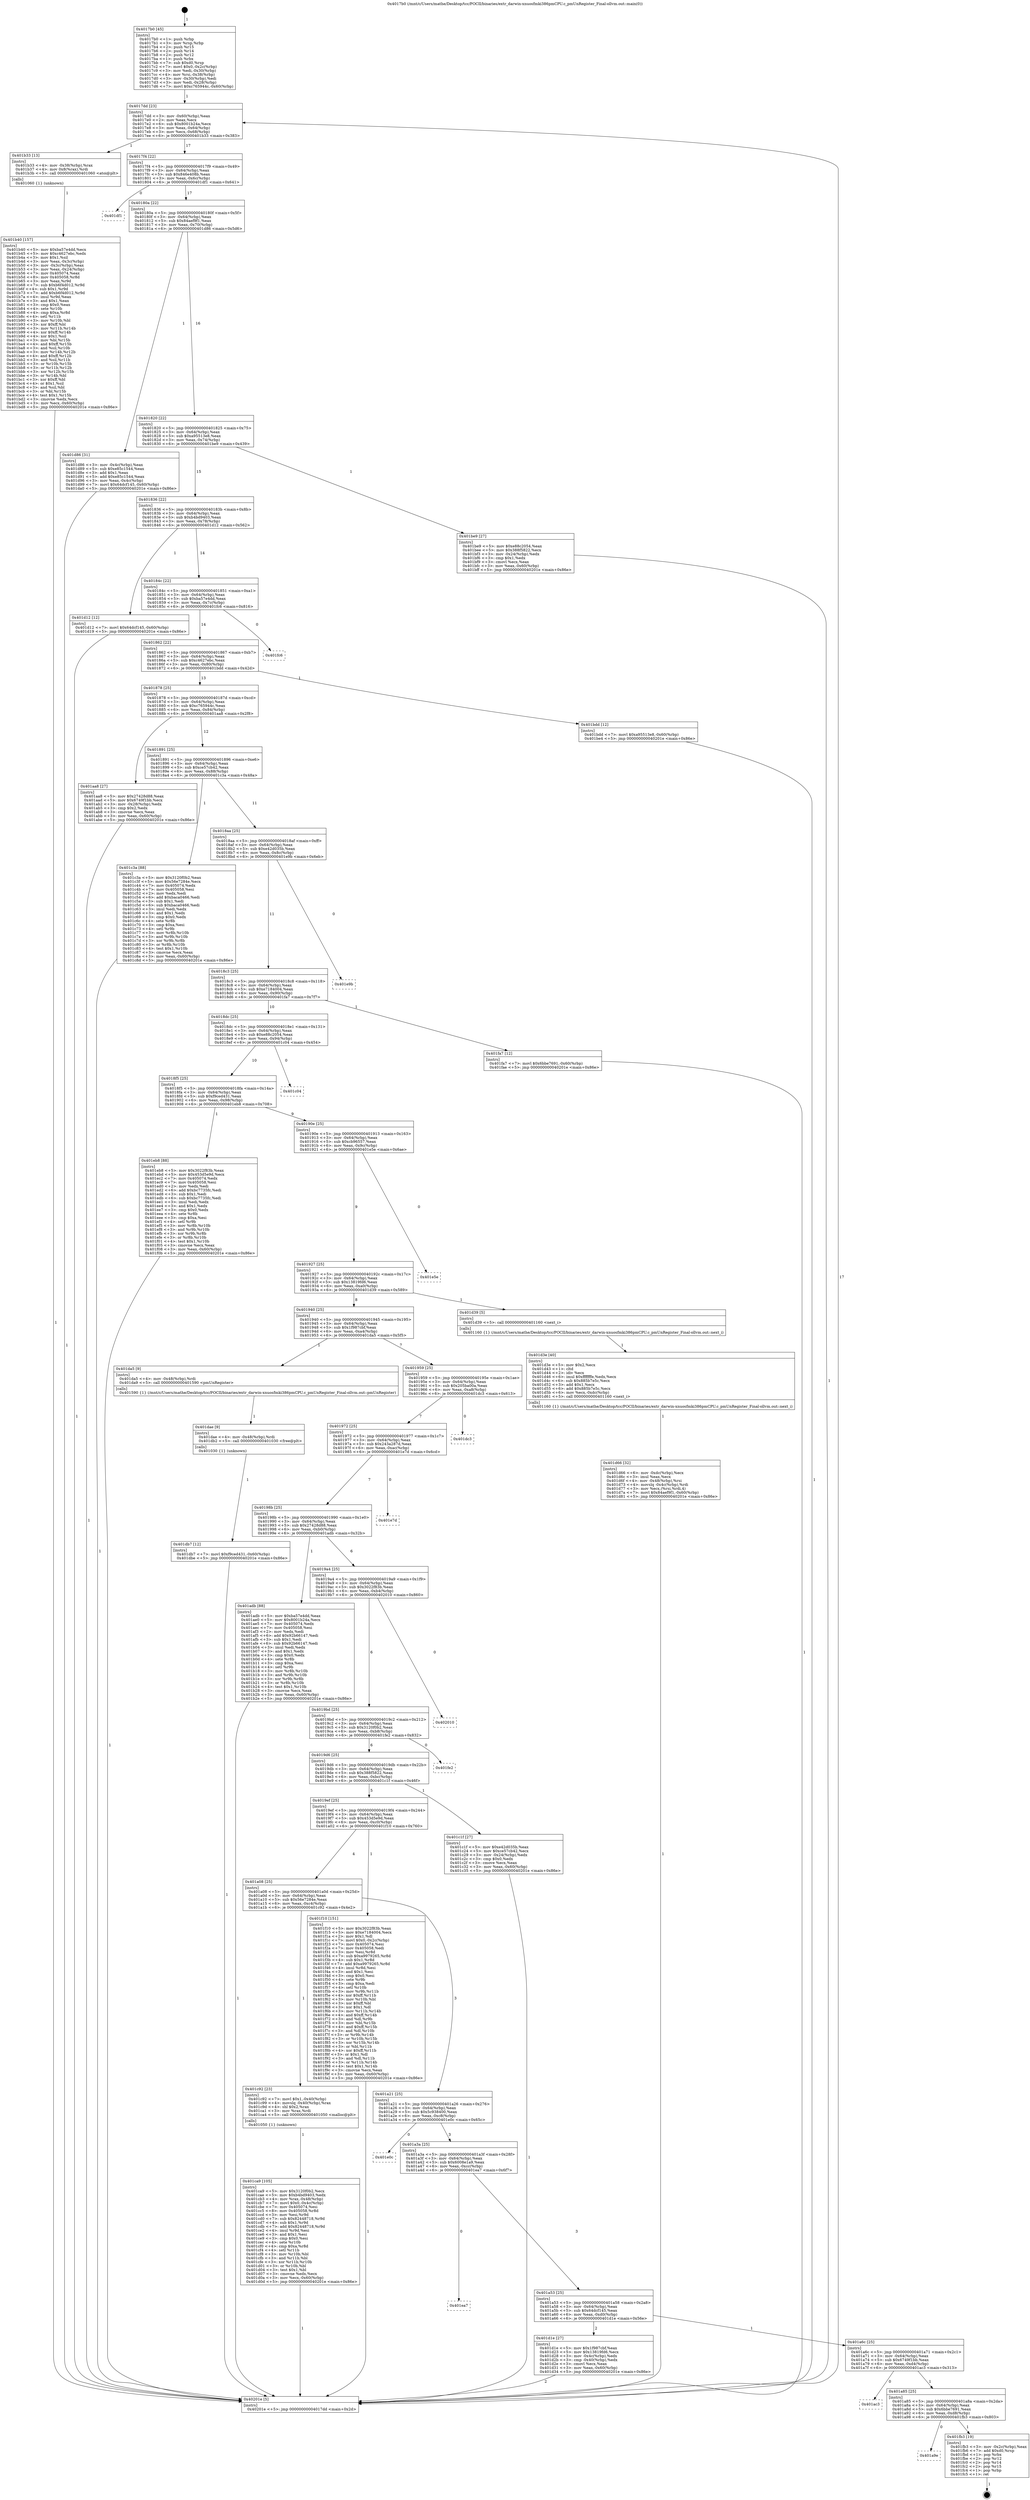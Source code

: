 digraph "0x4017b0" {
  label = "0x4017b0 (/mnt/c/Users/mathe/Desktop/tcc/POCII/binaries/extr_darwin-xnuosfmki386pmCPU.c_pmUnRegister_Final-ollvm.out::main(0))"
  labelloc = "t"
  node[shape=record]

  Entry [label="",width=0.3,height=0.3,shape=circle,fillcolor=black,style=filled]
  "0x4017dd" [label="{
     0x4017dd [23]\l
     | [instrs]\l
     &nbsp;&nbsp;0x4017dd \<+3\>: mov -0x60(%rbp),%eax\l
     &nbsp;&nbsp;0x4017e0 \<+2\>: mov %eax,%ecx\l
     &nbsp;&nbsp;0x4017e2 \<+6\>: sub $0x8001b24a,%ecx\l
     &nbsp;&nbsp;0x4017e8 \<+3\>: mov %eax,-0x64(%rbp)\l
     &nbsp;&nbsp;0x4017eb \<+3\>: mov %ecx,-0x68(%rbp)\l
     &nbsp;&nbsp;0x4017ee \<+6\>: je 0000000000401b33 \<main+0x383\>\l
  }"]
  "0x401b33" [label="{
     0x401b33 [13]\l
     | [instrs]\l
     &nbsp;&nbsp;0x401b33 \<+4\>: mov -0x38(%rbp),%rax\l
     &nbsp;&nbsp;0x401b37 \<+4\>: mov 0x8(%rax),%rdi\l
     &nbsp;&nbsp;0x401b3b \<+5\>: call 0000000000401060 \<atoi@plt\>\l
     | [calls]\l
     &nbsp;&nbsp;0x401060 \{1\} (unknown)\l
  }"]
  "0x4017f4" [label="{
     0x4017f4 [22]\l
     | [instrs]\l
     &nbsp;&nbsp;0x4017f4 \<+5\>: jmp 00000000004017f9 \<main+0x49\>\l
     &nbsp;&nbsp;0x4017f9 \<+3\>: mov -0x64(%rbp),%eax\l
     &nbsp;&nbsp;0x4017fc \<+5\>: sub $0x846e408b,%eax\l
     &nbsp;&nbsp;0x401801 \<+3\>: mov %eax,-0x6c(%rbp)\l
     &nbsp;&nbsp;0x401804 \<+6\>: je 0000000000401df1 \<main+0x641\>\l
  }"]
  Exit [label="",width=0.3,height=0.3,shape=circle,fillcolor=black,style=filled,peripheries=2]
  "0x401df1" [label="{
     0x401df1\l
  }", style=dashed]
  "0x40180a" [label="{
     0x40180a [22]\l
     | [instrs]\l
     &nbsp;&nbsp;0x40180a \<+5\>: jmp 000000000040180f \<main+0x5f\>\l
     &nbsp;&nbsp;0x40180f \<+3\>: mov -0x64(%rbp),%eax\l
     &nbsp;&nbsp;0x401812 \<+5\>: sub $0x84aef9f1,%eax\l
     &nbsp;&nbsp;0x401817 \<+3\>: mov %eax,-0x70(%rbp)\l
     &nbsp;&nbsp;0x40181a \<+6\>: je 0000000000401d86 \<main+0x5d6\>\l
  }"]
  "0x401a9e" [label="{
     0x401a9e\l
  }", style=dashed]
  "0x401d86" [label="{
     0x401d86 [31]\l
     | [instrs]\l
     &nbsp;&nbsp;0x401d86 \<+3\>: mov -0x4c(%rbp),%eax\l
     &nbsp;&nbsp;0x401d89 \<+5\>: sub $0xe85c1544,%eax\l
     &nbsp;&nbsp;0x401d8e \<+3\>: add $0x1,%eax\l
     &nbsp;&nbsp;0x401d91 \<+5\>: add $0xe85c1544,%eax\l
     &nbsp;&nbsp;0x401d96 \<+3\>: mov %eax,-0x4c(%rbp)\l
     &nbsp;&nbsp;0x401d99 \<+7\>: movl $0x64dcf145,-0x60(%rbp)\l
     &nbsp;&nbsp;0x401da0 \<+5\>: jmp 000000000040201e \<main+0x86e\>\l
  }"]
  "0x401820" [label="{
     0x401820 [22]\l
     | [instrs]\l
     &nbsp;&nbsp;0x401820 \<+5\>: jmp 0000000000401825 \<main+0x75\>\l
     &nbsp;&nbsp;0x401825 \<+3\>: mov -0x64(%rbp),%eax\l
     &nbsp;&nbsp;0x401828 \<+5\>: sub $0xa95513e8,%eax\l
     &nbsp;&nbsp;0x40182d \<+3\>: mov %eax,-0x74(%rbp)\l
     &nbsp;&nbsp;0x401830 \<+6\>: je 0000000000401be9 \<main+0x439\>\l
  }"]
  "0x401fb3" [label="{
     0x401fb3 [19]\l
     | [instrs]\l
     &nbsp;&nbsp;0x401fb3 \<+3\>: mov -0x2c(%rbp),%eax\l
     &nbsp;&nbsp;0x401fb6 \<+7\>: add $0xd0,%rsp\l
     &nbsp;&nbsp;0x401fbd \<+1\>: pop %rbx\l
     &nbsp;&nbsp;0x401fbe \<+2\>: pop %r12\l
     &nbsp;&nbsp;0x401fc0 \<+2\>: pop %r14\l
     &nbsp;&nbsp;0x401fc2 \<+2\>: pop %r15\l
     &nbsp;&nbsp;0x401fc4 \<+1\>: pop %rbp\l
     &nbsp;&nbsp;0x401fc5 \<+1\>: ret\l
  }"]
  "0x401be9" [label="{
     0x401be9 [27]\l
     | [instrs]\l
     &nbsp;&nbsp;0x401be9 \<+5\>: mov $0xe88c2054,%eax\l
     &nbsp;&nbsp;0x401bee \<+5\>: mov $0x388f5822,%ecx\l
     &nbsp;&nbsp;0x401bf3 \<+3\>: mov -0x24(%rbp),%edx\l
     &nbsp;&nbsp;0x401bf6 \<+3\>: cmp $0x1,%edx\l
     &nbsp;&nbsp;0x401bf9 \<+3\>: cmovl %ecx,%eax\l
     &nbsp;&nbsp;0x401bfc \<+3\>: mov %eax,-0x60(%rbp)\l
     &nbsp;&nbsp;0x401bff \<+5\>: jmp 000000000040201e \<main+0x86e\>\l
  }"]
  "0x401836" [label="{
     0x401836 [22]\l
     | [instrs]\l
     &nbsp;&nbsp;0x401836 \<+5\>: jmp 000000000040183b \<main+0x8b\>\l
     &nbsp;&nbsp;0x40183b \<+3\>: mov -0x64(%rbp),%eax\l
     &nbsp;&nbsp;0x40183e \<+5\>: sub $0xb4bd9403,%eax\l
     &nbsp;&nbsp;0x401843 \<+3\>: mov %eax,-0x78(%rbp)\l
     &nbsp;&nbsp;0x401846 \<+6\>: je 0000000000401d12 \<main+0x562\>\l
  }"]
  "0x401a85" [label="{
     0x401a85 [25]\l
     | [instrs]\l
     &nbsp;&nbsp;0x401a85 \<+5\>: jmp 0000000000401a8a \<main+0x2da\>\l
     &nbsp;&nbsp;0x401a8a \<+3\>: mov -0x64(%rbp),%eax\l
     &nbsp;&nbsp;0x401a8d \<+5\>: sub $0x6bbe7691,%eax\l
     &nbsp;&nbsp;0x401a92 \<+6\>: mov %eax,-0xd8(%rbp)\l
     &nbsp;&nbsp;0x401a98 \<+6\>: je 0000000000401fb3 \<main+0x803\>\l
  }"]
  "0x401d12" [label="{
     0x401d12 [12]\l
     | [instrs]\l
     &nbsp;&nbsp;0x401d12 \<+7\>: movl $0x64dcf145,-0x60(%rbp)\l
     &nbsp;&nbsp;0x401d19 \<+5\>: jmp 000000000040201e \<main+0x86e\>\l
  }"]
  "0x40184c" [label="{
     0x40184c [22]\l
     | [instrs]\l
     &nbsp;&nbsp;0x40184c \<+5\>: jmp 0000000000401851 \<main+0xa1\>\l
     &nbsp;&nbsp;0x401851 \<+3\>: mov -0x64(%rbp),%eax\l
     &nbsp;&nbsp;0x401854 \<+5\>: sub $0xba57e4dd,%eax\l
     &nbsp;&nbsp;0x401859 \<+3\>: mov %eax,-0x7c(%rbp)\l
     &nbsp;&nbsp;0x40185c \<+6\>: je 0000000000401fc6 \<main+0x816\>\l
  }"]
  "0x401ac3" [label="{
     0x401ac3\l
  }", style=dashed]
  "0x401fc6" [label="{
     0x401fc6\l
  }", style=dashed]
  "0x401862" [label="{
     0x401862 [22]\l
     | [instrs]\l
     &nbsp;&nbsp;0x401862 \<+5\>: jmp 0000000000401867 \<main+0xb7\>\l
     &nbsp;&nbsp;0x401867 \<+3\>: mov -0x64(%rbp),%eax\l
     &nbsp;&nbsp;0x40186a \<+5\>: sub $0xc4627ebc,%eax\l
     &nbsp;&nbsp;0x40186f \<+3\>: mov %eax,-0x80(%rbp)\l
     &nbsp;&nbsp;0x401872 \<+6\>: je 0000000000401bdd \<main+0x42d\>\l
  }"]
  "0x401db7" [label="{
     0x401db7 [12]\l
     | [instrs]\l
     &nbsp;&nbsp;0x401db7 \<+7\>: movl $0xf9ced431,-0x60(%rbp)\l
     &nbsp;&nbsp;0x401dbe \<+5\>: jmp 000000000040201e \<main+0x86e\>\l
  }"]
  "0x401bdd" [label="{
     0x401bdd [12]\l
     | [instrs]\l
     &nbsp;&nbsp;0x401bdd \<+7\>: movl $0xa95513e8,-0x60(%rbp)\l
     &nbsp;&nbsp;0x401be4 \<+5\>: jmp 000000000040201e \<main+0x86e\>\l
  }"]
  "0x401878" [label="{
     0x401878 [25]\l
     | [instrs]\l
     &nbsp;&nbsp;0x401878 \<+5\>: jmp 000000000040187d \<main+0xcd\>\l
     &nbsp;&nbsp;0x40187d \<+3\>: mov -0x64(%rbp),%eax\l
     &nbsp;&nbsp;0x401880 \<+5\>: sub $0xc765944c,%eax\l
     &nbsp;&nbsp;0x401885 \<+6\>: mov %eax,-0x84(%rbp)\l
     &nbsp;&nbsp;0x40188b \<+6\>: je 0000000000401aa8 \<main+0x2f8\>\l
  }"]
  "0x401dae" [label="{
     0x401dae [9]\l
     | [instrs]\l
     &nbsp;&nbsp;0x401dae \<+4\>: mov -0x48(%rbp),%rdi\l
     &nbsp;&nbsp;0x401db2 \<+5\>: call 0000000000401030 \<free@plt\>\l
     | [calls]\l
     &nbsp;&nbsp;0x401030 \{1\} (unknown)\l
  }"]
  "0x401aa8" [label="{
     0x401aa8 [27]\l
     | [instrs]\l
     &nbsp;&nbsp;0x401aa8 \<+5\>: mov $0x27428d88,%eax\l
     &nbsp;&nbsp;0x401aad \<+5\>: mov $0x6749f1bb,%ecx\l
     &nbsp;&nbsp;0x401ab2 \<+3\>: mov -0x28(%rbp),%edx\l
     &nbsp;&nbsp;0x401ab5 \<+3\>: cmp $0x2,%edx\l
     &nbsp;&nbsp;0x401ab8 \<+3\>: cmovne %ecx,%eax\l
     &nbsp;&nbsp;0x401abb \<+3\>: mov %eax,-0x60(%rbp)\l
     &nbsp;&nbsp;0x401abe \<+5\>: jmp 000000000040201e \<main+0x86e\>\l
  }"]
  "0x401891" [label="{
     0x401891 [25]\l
     | [instrs]\l
     &nbsp;&nbsp;0x401891 \<+5\>: jmp 0000000000401896 \<main+0xe6\>\l
     &nbsp;&nbsp;0x401896 \<+3\>: mov -0x64(%rbp),%eax\l
     &nbsp;&nbsp;0x401899 \<+5\>: sub $0xce57cb42,%eax\l
     &nbsp;&nbsp;0x40189e \<+6\>: mov %eax,-0x88(%rbp)\l
     &nbsp;&nbsp;0x4018a4 \<+6\>: je 0000000000401c3a \<main+0x48a\>\l
  }"]
  "0x40201e" [label="{
     0x40201e [5]\l
     | [instrs]\l
     &nbsp;&nbsp;0x40201e \<+5\>: jmp 00000000004017dd \<main+0x2d\>\l
  }"]
  "0x4017b0" [label="{
     0x4017b0 [45]\l
     | [instrs]\l
     &nbsp;&nbsp;0x4017b0 \<+1\>: push %rbp\l
     &nbsp;&nbsp;0x4017b1 \<+3\>: mov %rsp,%rbp\l
     &nbsp;&nbsp;0x4017b4 \<+2\>: push %r15\l
     &nbsp;&nbsp;0x4017b6 \<+2\>: push %r14\l
     &nbsp;&nbsp;0x4017b8 \<+2\>: push %r12\l
     &nbsp;&nbsp;0x4017ba \<+1\>: push %rbx\l
     &nbsp;&nbsp;0x4017bb \<+7\>: sub $0xd0,%rsp\l
     &nbsp;&nbsp;0x4017c2 \<+7\>: movl $0x0,-0x2c(%rbp)\l
     &nbsp;&nbsp;0x4017c9 \<+3\>: mov %edi,-0x30(%rbp)\l
     &nbsp;&nbsp;0x4017cc \<+4\>: mov %rsi,-0x38(%rbp)\l
     &nbsp;&nbsp;0x4017d0 \<+3\>: mov -0x30(%rbp),%edi\l
     &nbsp;&nbsp;0x4017d3 \<+3\>: mov %edi,-0x28(%rbp)\l
     &nbsp;&nbsp;0x4017d6 \<+7\>: movl $0xc765944c,-0x60(%rbp)\l
  }"]
  "0x401d66" [label="{
     0x401d66 [32]\l
     | [instrs]\l
     &nbsp;&nbsp;0x401d66 \<+6\>: mov -0xdc(%rbp),%ecx\l
     &nbsp;&nbsp;0x401d6c \<+3\>: imul %eax,%ecx\l
     &nbsp;&nbsp;0x401d6f \<+4\>: mov -0x48(%rbp),%rsi\l
     &nbsp;&nbsp;0x401d73 \<+4\>: movslq -0x4c(%rbp),%rdi\l
     &nbsp;&nbsp;0x401d77 \<+3\>: mov %ecx,(%rsi,%rdi,4)\l
     &nbsp;&nbsp;0x401d7a \<+7\>: movl $0x84aef9f1,-0x60(%rbp)\l
     &nbsp;&nbsp;0x401d81 \<+5\>: jmp 000000000040201e \<main+0x86e\>\l
  }"]
  "0x401c3a" [label="{
     0x401c3a [88]\l
     | [instrs]\l
     &nbsp;&nbsp;0x401c3a \<+5\>: mov $0x3120f0b2,%eax\l
     &nbsp;&nbsp;0x401c3f \<+5\>: mov $0x56e7284e,%ecx\l
     &nbsp;&nbsp;0x401c44 \<+7\>: mov 0x405074,%edx\l
     &nbsp;&nbsp;0x401c4b \<+7\>: mov 0x405058,%esi\l
     &nbsp;&nbsp;0x401c52 \<+2\>: mov %edx,%edi\l
     &nbsp;&nbsp;0x401c54 \<+6\>: add $0xbaca0466,%edi\l
     &nbsp;&nbsp;0x401c5a \<+3\>: sub $0x1,%edi\l
     &nbsp;&nbsp;0x401c5d \<+6\>: sub $0xbaca0466,%edi\l
     &nbsp;&nbsp;0x401c63 \<+3\>: imul %edi,%edx\l
     &nbsp;&nbsp;0x401c66 \<+3\>: and $0x1,%edx\l
     &nbsp;&nbsp;0x401c69 \<+3\>: cmp $0x0,%edx\l
     &nbsp;&nbsp;0x401c6c \<+4\>: sete %r8b\l
     &nbsp;&nbsp;0x401c70 \<+3\>: cmp $0xa,%esi\l
     &nbsp;&nbsp;0x401c73 \<+4\>: setl %r9b\l
     &nbsp;&nbsp;0x401c77 \<+3\>: mov %r8b,%r10b\l
     &nbsp;&nbsp;0x401c7a \<+3\>: and %r9b,%r10b\l
     &nbsp;&nbsp;0x401c7d \<+3\>: xor %r9b,%r8b\l
     &nbsp;&nbsp;0x401c80 \<+3\>: or %r8b,%r10b\l
     &nbsp;&nbsp;0x401c83 \<+4\>: test $0x1,%r10b\l
     &nbsp;&nbsp;0x401c87 \<+3\>: cmovne %ecx,%eax\l
     &nbsp;&nbsp;0x401c8a \<+3\>: mov %eax,-0x60(%rbp)\l
     &nbsp;&nbsp;0x401c8d \<+5\>: jmp 000000000040201e \<main+0x86e\>\l
  }"]
  "0x4018aa" [label="{
     0x4018aa [25]\l
     | [instrs]\l
     &nbsp;&nbsp;0x4018aa \<+5\>: jmp 00000000004018af \<main+0xff\>\l
     &nbsp;&nbsp;0x4018af \<+3\>: mov -0x64(%rbp),%eax\l
     &nbsp;&nbsp;0x4018b2 \<+5\>: sub $0xe42d035b,%eax\l
     &nbsp;&nbsp;0x4018b7 \<+6\>: mov %eax,-0x8c(%rbp)\l
     &nbsp;&nbsp;0x4018bd \<+6\>: je 0000000000401e9b \<main+0x6eb\>\l
  }"]
  "0x401d3e" [label="{
     0x401d3e [40]\l
     | [instrs]\l
     &nbsp;&nbsp;0x401d3e \<+5\>: mov $0x2,%ecx\l
     &nbsp;&nbsp;0x401d43 \<+1\>: cltd\l
     &nbsp;&nbsp;0x401d44 \<+2\>: idiv %ecx\l
     &nbsp;&nbsp;0x401d46 \<+6\>: imul $0xfffffffe,%edx,%ecx\l
     &nbsp;&nbsp;0x401d4c \<+6\>: sub $0x885b7e5c,%ecx\l
     &nbsp;&nbsp;0x401d52 \<+3\>: add $0x1,%ecx\l
     &nbsp;&nbsp;0x401d55 \<+6\>: add $0x885b7e5c,%ecx\l
     &nbsp;&nbsp;0x401d5b \<+6\>: mov %ecx,-0xdc(%rbp)\l
     &nbsp;&nbsp;0x401d61 \<+5\>: call 0000000000401160 \<next_i\>\l
     | [calls]\l
     &nbsp;&nbsp;0x401160 \{1\} (/mnt/c/Users/mathe/Desktop/tcc/POCII/binaries/extr_darwin-xnuosfmki386pmCPU.c_pmUnRegister_Final-ollvm.out::next_i)\l
  }"]
  "0x401e9b" [label="{
     0x401e9b\l
  }", style=dashed]
  "0x4018c3" [label="{
     0x4018c3 [25]\l
     | [instrs]\l
     &nbsp;&nbsp;0x4018c3 \<+5\>: jmp 00000000004018c8 \<main+0x118\>\l
     &nbsp;&nbsp;0x4018c8 \<+3\>: mov -0x64(%rbp),%eax\l
     &nbsp;&nbsp;0x4018cb \<+5\>: sub $0xe7184004,%eax\l
     &nbsp;&nbsp;0x4018d0 \<+6\>: mov %eax,-0x90(%rbp)\l
     &nbsp;&nbsp;0x4018d6 \<+6\>: je 0000000000401fa7 \<main+0x7f7\>\l
  }"]
  "0x401a6c" [label="{
     0x401a6c [25]\l
     | [instrs]\l
     &nbsp;&nbsp;0x401a6c \<+5\>: jmp 0000000000401a71 \<main+0x2c1\>\l
     &nbsp;&nbsp;0x401a71 \<+3\>: mov -0x64(%rbp),%eax\l
     &nbsp;&nbsp;0x401a74 \<+5\>: sub $0x6749f1bb,%eax\l
     &nbsp;&nbsp;0x401a79 \<+6\>: mov %eax,-0xd4(%rbp)\l
     &nbsp;&nbsp;0x401a7f \<+6\>: je 0000000000401ac3 \<main+0x313\>\l
  }"]
  "0x401fa7" [label="{
     0x401fa7 [12]\l
     | [instrs]\l
     &nbsp;&nbsp;0x401fa7 \<+7\>: movl $0x6bbe7691,-0x60(%rbp)\l
     &nbsp;&nbsp;0x401fae \<+5\>: jmp 000000000040201e \<main+0x86e\>\l
  }"]
  "0x4018dc" [label="{
     0x4018dc [25]\l
     | [instrs]\l
     &nbsp;&nbsp;0x4018dc \<+5\>: jmp 00000000004018e1 \<main+0x131\>\l
     &nbsp;&nbsp;0x4018e1 \<+3\>: mov -0x64(%rbp),%eax\l
     &nbsp;&nbsp;0x4018e4 \<+5\>: sub $0xe88c2054,%eax\l
     &nbsp;&nbsp;0x4018e9 \<+6\>: mov %eax,-0x94(%rbp)\l
     &nbsp;&nbsp;0x4018ef \<+6\>: je 0000000000401c04 \<main+0x454\>\l
  }"]
  "0x401d1e" [label="{
     0x401d1e [27]\l
     | [instrs]\l
     &nbsp;&nbsp;0x401d1e \<+5\>: mov $0x1f987cbf,%eax\l
     &nbsp;&nbsp;0x401d23 \<+5\>: mov $0x13819fd6,%ecx\l
     &nbsp;&nbsp;0x401d28 \<+3\>: mov -0x4c(%rbp),%edx\l
     &nbsp;&nbsp;0x401d2b \<+3\>: cmp -0x40(%rbp),%edx\l
     &nbsp;&nbsp;0x401d2e \<+3\>: cmovl %ecx,%eax\l
     &nbsp;&nbsp;0x401d31 \<+3\>: mov %eax,-0x60(%rbp)\l
     &nbsp;&nbsp;0x401d34 \<+5\>: jmp 000000000040201e \<main+0x86e\>\l
  }"]
  "0x401c04" [label="{
     0x401c04\l
  }", style=dashed]
  "0x4018f5" [label="{
     0x4018f5 [25]\l
     | [instrs]\l
     &nbsp;&nbsp;0x4018f5 \<+5\>: jmp 00000000004018fa \<main+0x14a\>\l
     &nbsp;&nbsp;0x4018fa \<+3\>: mov -0x64(%rbp),%eax\l
     &nbsp;&nbsp;0x4018fd \<+5\>: sub $0xf9ced431,%eax\l
     &nbsp;&nbsp;0x401902 \<+6\>: mov %eax,-0x98(%rbp)\l
     &nbsp;&nbsp;0x401908 \<+6\>: je 0000000000401eb8 \<main+0x708\>\l
  }"]
  "0x401a53" [label="{
     0x401a53 [25]\l
     | [instrs]\l
     &nbsp;&nbsp;0x401a53 \<+5\>: jmp 0000000000401a58 \<main+0x2a8\>\l
     &nbsp;&nbsp;0x401a58 \<+3\>: mov -0x64(%rbp),%eax\l
     &nbsp;&nbsp;0x401a5b \<+5\>: sub $0x64dcf145,%eax\l
     &nbsp;&nbsp;0x401a60 \<+6\>: mov %eax,-0xd0(%rbp)\l
     &nbsp;&nbsp;0x401a66 \<+6\>: je 0000000000401d1e \<main+0x56e\>\l
  }"]
  "0x401eb8" [label="{
     0x401eb8 [88]\l
     | [instrs]\l
     &nbsp;&nbsp;0x401eb8 \<+5\>: mov $0x3022f83b,%eax\l
     &nbsp;&nbsp;0x401ebd \<+5\>: mov $0x453d5e9d,%ecx\l
     &nbsp;&nbsp;0x401ec2 \<+7\>: mov 0x405074,%edx\l
     &nbsp;&nbsp;0x401ec9 \<+7\>: mov 0x405058,%esi\l
     &nbsp;&nbsp;0x401ed0 \<+2\>: mov %edx,%edi\l
     &nbsp;&nbsp;0x401ed2 \<+6\>: add $0xbc7735fc,%edi\l
     &nbsp;&nbsp;0x401ed8 \<+3\>: sub $0x1,%edi\l
     &nbsp;&nbsp;0x401edb \<+6\>: sub $0xbc7735fc,%edi\l
     &nbsp;&nbsp;0x401ee1 \<+3\>: imul %edi,%edx\l
     &nbsp;&nbsp;0x401ee4 \<+3\>: and $0x1,%edx\l
     &nbsp;&nbsp;0x401ee7 \<+3\>: cmp $0x0,%edx\l
     &nbsp;&nbsp;0x401eea \<+4\>: sete %r8b\l
     &nbsp;&nbsp;0x401eee \<+3\>: cmp $0xa,%esi\l
     &nbsp;&nbsp;0x401ef1 \<+4\>: setl %r9b\l
     &nbsp;&nbsp;0x401ef5 \<+3\>: mov %r8b,%r10b\l
     &nbsp;&nbsp;0x401ef8 \<+3\>: and %r9b,%r10b\l
     &nbsp;&nbsp;0x401efb \<+3\>: xor %r9b,%r8b\l
     &nbsp;&nbsp;0x401efe \<+3\>: or %r8b,%r10b\l
     &nbsp;&nbsp;0x401f01 \<+4\>: test $0x1,%r10b\l
     &nbsp;&nbsp;0x401f05 \<+3\>: cmovne %ecx,%eax\l
     &nbsp;&nbsp;0x401f08 \<+3\>: mov %eax,-0x60(%rbp)\l
     &nbsp;&nbsp;0x401f0b \<+5\>: jmp 000000000040201e \<main+0x86e\>\l
  }"]
  "0x40190e" [label="{
     0x40190e [25]\l
     | [instrs]\l
     &nbsp;&nbsp;0x40190e \<+5\>: jmp 0000000000401913 \<main+0x163\>\l
     &nbsp;&nbsp;0x401913 \<+3\>: mov -0x64(%rbp),%eax\l
     &nbsp;&nbsp;0x401916 \<+5\>: sub $0xcb96557,%eax\l
     &nbsp;&nbsp;0x40191b \<+6\>: mov %eax,-0x9c(%rbp)\l
     &nbsp;&nbsp;0x401921 \<+6\>: je 0000000000401e5e \<main+0x6ae\>\l
  }"]
  "0x401ea7" [label="{
     0x401ea7\l
  }", style=dashed]
  "0x401e5e" [label="{
     0x401e5e\l
  }", style=dashed]
  "0x401927" [label="{
     0x401927 [25]\l
     | [instrs]\l
     &nbsp;&nbsp;0x401927 \<+5\>: jmp 000000000040192c \<main+0x17c\>\l
     &nbsp;&nbsp;0x40192c \<+3\>: mov -0x64(%rbp),%eax\l
     &nbsp;&nbsp;0x40192f \<+5\>: sub $0x13819fd6,%eax\l
     &nbsp;&nbsp;0x401934 \<+6\>: mov %eax,-0xa0(%rbp)\l
     &nbsp;&nbsp;0x40193a \<+6\>: je 0000000000401d39 \<main+0x589\>\l
  }"]
  "0x401a3a" [label="{
     0x401a3a [25]\l
     | [instrs]\l
     &nbsp;&nbsp;0x401a3a \<+5\>: jmp 0000000000401a3f \<main+0x28f\>\l
     &nbsp;&nbsp;0x401a3f \<+3\>: mov -0x64(%rbp),%eax\l
     &nbsp;&nbsp;0x401a42 \<+5\>: sub $0x6008e1a9,%eax\l
     &nbsp;&nbsp;0x401a47 \<+6\>: mov %eax,-0xcc(%rbp)\l
     &nbsp;&nbsp;0x401a4d \<+6\>: je 0000000000401ea7 \<main+0x6f7\>\l
  }"]
  "0x401d39" [label="{
     0x401d39 [5]\l
     | [instrs]\l
     &nbsp;&nbsp;0x401d39 \<+5\>: call 0000000000401160 \<next_i\>\l
     | [calls]\l
     &nbsp;&nbsp;0x401160 \{1\} (/mnt/c/Users/mathe/Desktop/tcc/POCII/binaries/extr_darwin-xnuosfmki386pmCPU.c_pmUnRegister_Final-ollvm.out::next_i)\l
  }"]
  "0x401940" [label="{
     0x401940 [25]\l
     | [instrs]\l
     &nbsp;&nbsp;0x401940 \<+5\>: jmp 0000000000401945 \<main+0x195\>\l
     &nbsp;&nbsp;0x401945 \<+3\>: mov -0x64(%rbp),%eax\l
     &nbsp;&nbsp;0x401948 \<+5\>: sub $0x1f987cbf,%eax\l
     &nbsp;&nbsp;0x40194d \<+6\>: mov %eax,-0xa4(%rbp)\l
     &nbsp;&nbsp;0x401953 \<+6\>: je 0000000000401da5 \<main+0x5f5\>\l
  }"]
  "0x401e0c" [label="{
     0x401e0c\l
  }", style=dashed]
  "0x401da5" [label="{
     0x401da5 [9]\l
     | [instrs]\l
     &nbsp;&nbsp;0x401da5 \<+4\>: mov -0x48(%rbp),%rdi\l
     &nbsp;&nbsp;0x401da9 \<+5\>: call 0000000000401590 \<pmUnRegister\>\l
     | [calls]\l
     &nbsp;&nbsp;0x401590 \{1\} (/mnt/c/Users/mathe/Desktop/tcc/POCII/binaries/extr_darwin-xnuosfmki386pmCPU.c_pmUnRegister_Final-ollvm.out::pmUnRegister)\l
  }"]
  "0x401959" [label="{
     0x401959 [25]\l
     | [instrs]\l
     &nbsp;&nbsp;0x401959 \<+5\>: jmp 000000000040195e \<main+0x1ae\>\l
     &nbsp;&nbsp;0x40195e \<+3\>: mov -0x64(%rbp),%eax\l
     &nbsp;&nbsp;0x401961 \<+5\>: sub $0x205ba00a,%eax\l
     &nbsp;&nbsp;0x401966 \<+6\>: mov %eax,-0xa8(%rbp)\l
     &nbsp;&nbsp;0x40196c \<+6\>: je 0000000000401dc3 \<main+0x613\>\l
  }"]
  "0x401ca9" [label="{
     0x401ca9 [105]\l
     | [instrs]\l
     &nbsp;&nbsp;0x401ca9 \<+5\>: mov $0x3120f0b2,%ecx\l
     &nbsp;&nbsp;0x401cae \<+5\>: mov $0xb4bd9403,%edx\l
     &nbsp;&nbsp;0x401cb3 \<+4\>: mov %rax,-0x48(%rbp)\l
     &nbsp;&nbsp;0x401cb7 \<+7\>: movl $0x0,-0x4c(%rbp)\l
     &nbsp;&nbsp;0x401cbe \<+7\>: mov 0x405074,%esi\l
     &nbsp;&nbsp;0x401cc5 \<+8\>: mov 0x405058,%r8d\l
     &nbsp;&nbsp;0x401ccd \<+3\>: mov %esi,%r9d\l
     &nbsp;&nbsp;0x401cd0 \<+7\>: sub $0x82448718,%r9d\l
     &nbsp;&nbsp;0x401cd7 \<+4\>: sub $0x1,%r9d\l
     &nbsp;&nbsp;0x401cdb \<+7\>: add $0x82448718,%r9d\l
     &nbsp;&nbsp;0x401ce2 \<+4\>: imul %r9d,%esi\l
     &nbsp;&nbsp;0x401ce6 \<+3\>: and $0x1,%esi\l
     &nbsp;&nbsp;0x401ce9 \<+3\>: cmp $0x0,%esi\l
     &nbsp;&nbsp;0x401cec \<+4\>: sete %r10b\l
     &nbsp;&nbsp;0x401cf0 \<+4\>: cmp $0xa,%r8d\l
     &nbsp;&nbsp;0x401cf4 \<+4\>: setl %r11b\l
     &nbsp;&nbsp;0x401cf8 \<+3\>: mov %r10b,%bl\l
     &nbsp;&nbsp;0x401cfb \<+3\>: and %r11b,%bl\l
     &nbsp;&nbsp;0x401cfe \<+3\>: xor %r11b,%r10b\l
     &nbsp;&nbsp;0x401d01 \<+3\>: or %r10b,%bl\l
     &nbsp;&nbsp;0x401d04 \<+3\>: test $0x1,%bl\l
     &nbsp;&nbsp;0x401d07 \<+3\>: cmovne %edx,%ecx\l
     &nbsp;&nbsp;0x401d0a \<+3\>: mov %ecx,-0x60(%rbp)\l
     &nbsp;&nbsp;0x401d0d \<+5\>: jmp 000000000040201e \<main+0x86e\>\l
  }"]
  "0x401dc3" [label="{
     0x401dc3\l
  }", style=dashed]
  "0x401972" [label="{
     0x401972 [25]\l
     | [instrs]\l
     &nbsp;&nbsp;0x401972 \<+5\>: jmp 0000000000401977 \<main+0x1c7\>\l
     &nbsp;&nbsp;0x401977 \<+3\>: mov -0x64(%rbp),%eax\l
     &nbsp;&nbsp;0x40197a \<+5\>: sub $0x243a287d,%eax\l
     &nbsp;&nbsp;0x40197f \<+6\>: mov %eax,-0xac(%rbp)\l
     &nbsp;&nbsp;0x401985 \<+6\>: je 0000000000401e7d \<main+0x6cd\>\l
  }"]
  "0x401a21" [label="{
     0x401a21 [25]\l
     | [instrs]\l
     &nbsp;&nbsp;0x401a21 \<+5\>: jmp 0000000000401a26 \<main+0x276\>\l
     &nbsp;&nbsp;0x401a26 \<+3\>: mov -0x64(%rbp),%eax\l
     &nbsp;&nbsp;0x401a29 \<+5\>: sub $0x5c938400,%eax\l
     &nbsp;&nbsp;0x401a2e \<+6\>: mov %eax,-0xc8(%rbp)\l
     &nbsp;&nbsp;0x401a34 \<+6\>: je 0000000000401e0c \<main+0x65c\>\l
  }"]
  "0x401e7d" [label="{
     0x401e7d\l
  }", style=dashed]
  "0x40198b" [label="{
     0x40198b [25]\l
     | [instrs]\l
     &nbsp;&nbsp;0x40198b \<+5\>: jmp 0000000000401990 \<main+0x1e0\>\l
     &nbsp;&nbsp;0x401990 \<+3\>: mov -0x64(%rbp),%eax\l
     &nbsp;&nbsp;0x401993 \<+5\>: sub $0x27428d88,%eax\l
     &nbsp;&nbsp;0x401998 \<+6\>: mov %eax,-0xb0(%rbp)\l
     &nbsp;&nbsp;0x40199e \<+6\>: je 0000000000401adb \<main+0x32b\>\l
  }"]
  "0x401c92" [label="{
     0x401c92 [23]\l
     | [instrs]\l
     &nbsp;&nbsp;0x401c92 \<+7\>: movl $0x1,-0x40(%rbp)\l
     &nbsp;&nbsp;0x401c99 \<+4\>: movslq -0x40(%rbp),%rax\l
     &nbsp;&nbsp;0x401c9d \<+4\>: shl $0x2,%rax\l
     &nbsp;&nbsp;0x401ca1 \<+3\>: mov %rax,%rdi\l
     &nbsp;&nbsp;0x401ca4 \<+5\>: call 0000000000401050 \<malloc@plt\>\l
     | [calls]\l
     &nbsp;&nbsp;0x401050 \{1\} (unknown)\l
  }"]
  "0x401adb" [label="{
     0x401adb [88]\l
     | [instrs]\l
     &nbsp;&nbsp;0x401adb \<+5\>: mov $0xba57e4dd,%eax\l
     &nbsp;&nbsp;0x401ae0 \<+5\>: mov $0x8001b24a,%ecx\l
     &nbsp;&nbsp;0x401ae5 \<+7\>: mov 0x405074,%edx\l
     &nbsp;&nbsp;0x401aec \<+7\>: mov 0x405058,%esi\l
     &nbsp;&nbsp;0x401af3 \<+2\>: mov %edx,%edi\l
     &nbsp;&nbsp;0x401af5 \<+6\>: add $0x92b66147,%edi\l
     &nbsp;&nbsp;0x401afb \<+3\>: sub $0x1,%edi\l
     &nbsp;&nbsp;0x401afe \<+6\>: sub $0x92b66147,%edi\l
     &nbsp;&nbsp;0x401b04 \<+3\>: imul %edi,%edx\l
     &nbsp;&nbsp;0x401b07 \<+3\>: and $0x1,%edx\l
     &nbsp;&nbsp;0x401b0a \<+3\>: cmp $0x0,%edx\l
     &nbsp;&nbsp;0x401b0d \<+4\>: sete %r8b\l
     &nbsp;&nbsp;0x401b11 \<+3\>: cmp $0xa,%esi\l
     &nbsp;&nbsp;0x401b14 \<+4\>: setl %r9b\l
     &nbsp;&nbsp;0x401b18 \<+3\>: mov %r8b,%r10b\l
     &nbsp;&nbsp;0x401b1b \<+3\>: and %r9b,%r10b\l
     &nbsp;&nbsp;0x401b1e \<+3\>: xor %r9b,%r8b\l
     &nbsp;&nbsp;0x401b21 \<+3\>: or %r8b,%r10b\l
     &nbsp;&nbsp;0x401b24 \<+4\>: test $0x1,%r10b\l
     &nbsp;&nbsp;0x401b28 \<+3\>: cmovne %ecx,%eax\l
     &nbsp;&nbsp;0x401b2b \<+3\>: mov %eax,-0x60(%rbp)\l
     &nbsp;&nbsp;0x401b2e \<+5\>: jmp 000000000040201e \<main+0x86e\>\l
  }"]
  "0x4019a4" [label="{
     0x4019a4 [25]\l
     | [instrs]\l
     &nbsp;&nbsp;0x4019a4 \<+5\>: jmp 00000000004019a9 \<main+0x1f9\>\l
     &nbsp;&nbsp;0x4019a9 \<+3\>: mov -0x64(%rbp),%eax\l
     &nbsp;&nbsp;0x4019ac \<+5\>: sub $0x3022f83b,%eax\l
     &nbsp;&nbsp;0x4019b1 \<+6\>: mov %eax,-0xb4(%rbp)\l
     &nbsp;&nbsp;0x4019b7 \<+6\>: je 0000000000402010 \<main+0x860\>\l
  }"]
  "0x401b40" [label="{
     0x401b40 [157]\l
     | [instrs]\l
     &nbsp;&nbsp;0x401b40 \<+5\>: mov $0xba57e4dd,%ecx\l
     &nbsp;&nbsp;0x401b45 \<+5\>: mov $0xc4627ebc,%edx\l
     &nbsp;&nbsp;0x401b4a \<+3\>: mov $0x1,%sil\l
     &nbsp;&nbsp;0x401b4d \<+3\>: mov %eax,-0x3c(%rbp)\l
     &nbsp;&nbsp;0x401b50 \<+3\>: mov -0x3c(%rbp),%eax\l
     &nbsp;&nbsp;0x401b53 \<+3\>: mov %eax,-0x24(%rbp)\l
     &nbsp;&nbsp;0x401b56 \<+7\>: mov 0x405074,%eax\l
     &nbsp;&nbsp;0x401b5d \<+8\>: mov 0x405058,%r8d\l
     &nbsp;&nbsp;0x401b65 \<+3\>: mov %eax,%r9d\l
     &nbsp;&nbsp;0x401b68 \<+7\>: sub $0xb6f4d012,%r9d\l
     &nbsp;&nbsp;0x401b6f \<+4\>: sub $0x1,%r9d\l
     &nbsp;&nbsp;0x401b73 \<+7\>: add $0xb6f4d012,%r9d\l
     &nbsp;&nbsp;0x401b7a \<+4\>: imul %r9d,%eax\l
     &nbsp;&nbsp;0x401b7e \<+3\>: and $0x1,%eax\l
     &nbsp;&nbsp;0x401b81 \<+3\>: cmp $0x0,%eax\l
     &nbsp;&nbsp;0x401b84 \<+4\>: sete %r10b\l
     &nbsp;&nbsp;0x401b88 \<+4\>: cmp $0xa,%r8d\l
     &nbsp;&nbsp;0x401b8c \<+4\>: setl %r11b\l
     &nbsp;&nbsp;0x401b90 \<+3\>: mov %r10b,%bl\l
     &nbsp;&nbsp;0x401b93 \<+3\>: xor $0xff,%bl\l
     &nbsp;&nbsp;0x401b96 \<+3\>: mov %r11b,%r14b\l
     &nbsp;&nbsp;0x401b99 \<+4\>: xor $0xff,%r14b\l
     &nbsp;&nbsp;0x401b9d \<+4\>: xor $0x1,%sil\l
     &nbsp;&nbsp;0x401ba1 \<+3\>: mov %bl,%r15b\l
     &nbsp;&nbsp;0x401ba4 \<+4\>: and $0xff,%r15b\l
     &nbsp;&nbsp;0x401ba8 \<+3\>: and %sil,%r10b\l
     &nbsp;&nbsp;0x401bab \<+3\>: mov %r14b,%r12b\l
     &nbsp;&nbsp;0x401bae \<+4\>: and $0xff,%r12b\l
     &nbsp;&nbsp;0x401bb2 \<+3\>: and %sil,%r11b\l
     &nbsp;&nbsp;0x401bb5 \<+3\>: or %r10b,%r15b\l
     &nbsp;&nbsp;0x401bb8 \<+3\>: or %r11b,%r12b\l
     &nbsp;&nbsp;0x401bbb \<+3\>: xor %r12b,%r15b\l
     &nbsp;&nbsp;0x401bbe \<+3\>: or %r14b,%bl\l
     &nbsp;&nbsp;0x401bc1 \<+3\>: xor $0xff,%bl\l
     &nbsp;&nbsp;0x401bc4 \<+4\>: or $0x1,%sil\l
     &nbsp;&nbsp;0x401bc8 \<+3\>: and %sil,%bl\l
     &nbsp;&nbsp;0x401bcb \<+3\>: or %bl,%r15b\l
     &nbsp;&nbsp;0x401bce \<+4\>: test $0x1,%r15b\l
     &nbsp;&nbsp;0x401bd2 \<+3\>: cmovne %edx,%ecx\l
     &nbsp;&nbsp;0x401bd5 \<+3\>: mov %ecx,-0x60(%rbp)\l
     &nbsp;&nbsp;0x401bd8 \<+5\>: jmp 000000000040201e \<main+0x86e\>\l
  }"]
  "0x401a08" [label="{
     0x401a08 [25]\l
     | [instrs]\l
     &nbsp;&nbsp;0x401a08 \<+5\>: jmp 0000000000401a0d \<main+0x25d\>\l
     &nbsp;&nbsp;0x401a0d \<+3\>: mov -0x64(%rbp),%eax\l
     &nbsp;&nbsp;0x401a10 \<+5\>: sub $0x56e7284e,%eax\l
     &nbsp;&nbsp;0x401a15 \<+6\>: mov %eax,-0xc4(%rbp)\l
     &nbsp;&nbsp;0x401a1b \<+6\>: je 0000000000401c92 \<main+0x4e2\>\l
  }"]
  "0x402010" [label="{
     0x402010\l
  }", style=dashed]
  "0x4019bd" [label="{
     0x4019bd [25]\l
     | [instrs]\l
     &nbsp;&nbsp;0x4019bd \<+5\>: jmp 00000000004019c2 \<main+0x212\>\l
     &nbsp;&nbsp;0x4019c2 \<+3\>: mov -0x64(%rbp),%eax\l
     &nbsp;&nbsp;0x4019c5 \<+5\>: sub $0x3120f0b2,%eax\l
     &nbsp;&nbsp;0x4019ca \<+6\>: mov %eax,-0xb8(%rbp)\l
     &nbsp;&nbsp;0x4019d0 \<+6\>: je 0000000000401fe2 \<main+0x832\>\l
  }"]
  "0x401f10" [label="{
     0x401f10 [151]\l
     | [instrs]\l
     &nbsp;&nbsp;0x401f10 \<+5\>: mov $0x3022f83b,%eax\l
     &nbsp;&nbsp;0x401f15 \<+5\>: mov $0xe7184004,%ecx\l
     &nbsp;&nbsp;0x401f1a \<+2\>: mov $0x1,%dl\l
     &nbsp;&nbsp;0x401f1c \<+7\>: movl $0x0,-0x2c(%rbp)\l
     &nbsp;&nbsp;0x401f23 \<+7\>: mov 0x405074,%esi\l
     &nbsp;&nbsp;0x401f2a \<+7\>: mov 0x405058,%edi\l
     &nbsp;&nbsp;0x401f31 \<+3\>: mov %esi,%r8d\l
     &nbsp;&nbsp;0x401f34 \<+7\>: sub $0xa9979265,%r8d\l
     &nbsp;&nbsp;0x401f3b \<+4\>: sub $0x1,%r8d\l
     &nbsp;&nbsp;0x401f3f \<+7\>: add $0xa9979265,%r8d\l
     &nbsp;&nbsp;0x401f46 \<+4\>: imul %r8d,%esi\l
     &nbsp;&nbsp;0x401f4a \<+3\>: and $0x1,%esi\l
     &nbsp;&nbsp;0x401f4d \<+3\>: cmp $0x0,%esi\l
     &nbsp;&nbsp;0x401f50 \<+4\>: sete %r9b\l
     &nbsp;&nbsp;0x401f54 \<+3\>: cmp $0xa,%edi\l
     &nbsp;&nbsp;0x401f57 \<+4\>: setl %r10b\l
     &nbsp;&nbsp;0x401f5b \<+3\>: mov %r9b,%r11b\l
     &nbsp;&nbsp;0x401f5e \<+4\>: xor $0xff,%r11b\l
     &nbsp;&nbsp;0x401f62 \<+3\>: mov %r10b,%bl\l
     &nbsp;&nbsp;0x401f65 \<+3\>: xor $0xff,%bl\l
     &nbsp;&nbsp;0x401f68 \<+3\>: xor $0x1,%dl\l
     &nbsp;&nbsp;0x401f6b \<+3\>: mov %r11b,%r14b\l
     &nbsp;&nbsp;0x401f6e \<+4\>: and $0xff,%r14b\l
     &nbsp;&nbsp;0x401f72 \<+3\>: and %dl,%r9b\l
     &nbsp;&nbsp;0x401f75 \<+3\>: mov %bl,%r15b\l
     &nbsp;&nbsp;0x401f78 \<+4\>: and $0xff,%r15b\l
     &nbsp;&nbsp;0x401f7c \<+3\>: and %dl,%r10b\l
     &nbsp;&nbsp;0x401f7f \<+3\>: or %r9b,%r14b\l
     &nbsp;&nbsp;0x401f82 \<+3\>: or %r10b,%r15b\l
     &nbsp;&nbsp;0x401f85 \<+3\>: xor %r15b,%r14b\l
     &nbsp;&nbsp;0x401f88 \<+3\>: or %bl,%r11b\l
     &nbsp;&nbsp;0x401f8b \<+4\>: xor $0xff,%r11b\l
     &nbsp;&nbsp;0x401f8f \<+3\>: or $0x1,%dl\l
     &nbsp;&nbsp;0x401f92 \<+3\>: and %dl,%r11b\l
     &nbsp;&nbsp;0x401f95 \<+3\>: or %r11b,%r14b\l
     &nbsp;&nbsp;0x401f98 \<+4\>: test $0x1,%r14b\l
     &nbsp;&nbsp;0x401f9c \<+3\>: cmovne %ecx,%eax\l
     &nbsp;&nbsp;0x401f9f \<+3\>: mov %eax,-0x60(%rbp)\l
     &nbsp;&nbsp;0x401fa2 \<+5\>: jmp 000000000040201e \<main+0x86e\>\l
  }"]
  "0x401fe2" [label="{
     0x401fe2\l
  }", style=dashed]
  "0x4019d6" [label="{
     0x4019d6 [25]\l
     | [instrs]\l
     &nbsp;&nbsp;0x4019d6 \<+5\>: jmp 00000000004019db \<main+0x22b\>\l
     &nbsp;&nbsp;0x4019db \<+3\>: mov -0x64(%rbp),%eax\l
     &nbsp;&nbsp;0x4019de \<+5\>: sub $0x388f5822,%eax\l
     &nbsp;&nbsp;0x4019e3 \<+6\>: mov %eax,-0xbc(%rbp)\l
     &nbsp;&nbsp;0x4019e9 \<+6\>: je 0000000000401c1f \<main+0x46f\>\l
  }"]
  "0x4019ef" [label="{
     0x4019ef [25]\l
     | [instrs]\l
     &nbsp;&nbsp;0x4019ef \<+5\>: jmp 00000000004019f4 \<main+0x244\>\l
     &nbsp;&nbsp;0x4019f4 \<+3\>: mov -0x64(%rbp),%eax\l
     &nbsp;&nbsp;0x4019f7 \<+5\>: sub $0x453d5e9d,%eax\l
     &nbsp;&nbsp;0x4019fc \<+6\>: mov %eax,-0xc0(%rbp)\l
     &nbsp;&nbsp;0x401a02 \<+6\>: je 0000000000401f10 \<main+0x760\>\l
  }"]
  "0x401c1f" [label="{
     0x401c1f [27]\l
     | [instrs]\l
     &nbsp;&nbsp;0x401c1f \<+5\>: mov $0xe42d035b,%eax\l
     &nbsp;&nbsp;0x401c24 \<+5\>: mov $0xce57cb42,%ecx\l
     &nbsp;&nbsp;0x401c29 \<+3\>: mov -0x24(%rbp),%edx\l
     &nbsp;&nbsp;0x401c2c \<+3\>: cmp $0x0,%edx\l
     &nbsp;&nbsp;0x401c2f \<+3\>: cmove %ecx,%eax\l
     &nbsp;&nbsp;0x401c32 \<+3\>: mov %eax,-0x60(%rbp)\l
     &nbsp;&nbsp;0x401c35 \<+5\>: jmp 000000000040201e \<main+0x86e\>\l
  }"]
  Entry -> "0x4017b0" [label=" 1"]
  "0x4017dd" -> "0x401b33" [label=" 1"]
  "0x4017dd" -> "0x4017f4" [label=" 17"]
  "0x401fb3" -> Exit [label=" 1"]
  "0x4017f4" -> "0x401df1" [label=" 0"]
  "0x4017f4" -> "0x40180a" [label=" 17"]
  "0x401a85" -> "0x401a9e" [label=" 0"]
  "0x40180a" -> "0x401d86" [label=" 1"]
  "0x40180a" -> "0x401820" [label=" 16"]
  "0x401a85" -> "0x401fb3" [label=" 1"]
  "0x401820" -> "0x401be9" [label=" 1"]
  "0x401820" -> "0x401836" [label=" 15"]
  "0x401a6c" -> "0x401a85" [label=" 1"]
  "0x401836" -> "0x401d12" [label=" 1"]
  "0x401836" -> "0x40184c" [label=" 14"]
  "0x401a6c" -> "0x401ac3" [label=" 0"]
  "0x40184c" -> "0x401fc6" [label=" 0"]
  "0x40184c" -> "0x401862" [label=" 14"]
  "0x401fa7" -> "0x40201e" [label=" 1"]
  "0x401862" -> "0x401bdd" [label=" 1"]
  "0x401862" -> "0x401878" [label=" 13"]
  "0x401f10" -> "0x40201e" [label=" 1"]
  "0x401878" -> "0x401aa8" [label=" 1"]
  "0x401878" -> "0x401891" [label=" 12"]
  "0x401aa8" -> "0x40201e" [label=" 1"]
  "0x4017b0" -> "0x4017dd" [label=" 1"]
  "0x40201e" -> "0x4017dd" [label=" 17"]
  "0x401eb8" -> "0x40201e" [label=" 1"]
  "0x401891" -> "0x401c3a" [label=" 1"]
  "0x401891" -> "0x4018aa" [label=" 11"]
  "0x401db7" -> "0x40201e" [label=" 1"]
  "0x4018aa" -> "0x401e9b" [label=" 0"]
  "0x4018aa" -> "0x4018c3" [label=" 11"]
  "0x401dae" -> "0x401db7" [label=" 1"]
  "0x4018c3" -> "0x401fa7" [label=" 1"]
  "0x4018c3" -> "0x4018dc" [label=" 10"]
  "0x401da5" -> "0x401dae" [label=" 1"]
  "0x4018dc" -> "0x401c04" [label=" 0"]
  "0x4018dc" -> "0x4018f5" [label=" 10"]
  "0x401d86" -> "0x40201e" [label=" 1"]
  "0x4018f5" -> "0x401eb8" [label=" 1"]
  "0x4018f5" -> "0x40190e" [label=" 9"]
  "0x401d3e" -> "0x401d66" [label=" 1"]
  "0x40190e" -> "0x401e5e" [label=" 0"]
  "0x40190e" -> "0x401927" [label=" 9"]
  "0x401d39" -> "0x401d3e" [label=" 1"]
  "0x401927" -> "0x401d39" [label=" 1"]
  "0x401927" -> "0x401940" [label=" 8"]
  "0x401a53" -> "0x401a6c" [label=" 1"]
  "0x401940" -> "0x401da5" [label=" 1"]
  "0x401940" -> "0x401959" [label=" 7"]
  "0x401a53" -> "0x401d1e" [label=" 2"]
  "0x401959" -> "0x401dc3" [label=" 0"]
  "0x401959" -> "0x401972" [label=" 7"]
  "0x401a3a" -> "0x401a53" [label=" 3"]
  "0x401972" -> "0x401e7d" [label=" 0"]
  "0x401972" -> "0x40198b" [label=" 7"]
  "0x401a3a" -> "0x401ea7" [label=" 0"]
  "0x40198b" -> "0x401adb" [label=" 1"]
  "0x40198b" -> "0x4019a4" [label=" 6"]
  "0x401adb" -> "0x40201e" [label=" 1"]
  "0x401b33" -> "0x401b40" [label=" 1"]
  "0x401b40" -> "0x40201e" [label=" 1"]
  "0x401bdd" -> "0x40201e" [label=" 1"]
  "0x401be9" -> "0x40201e" [label=" 1"]
  "0x401d1e" -> "0x40201e" [label=" 2"]
  "0x4019a4" -> "0x402010" [label=" 0"]
  "0x4019a4" -> "0x4019bd" [label=" 6"]
  "0x401a21" -> "0x401e0c" [label=" 0"]
  "0x4019bd" -> "0x401fe2" [label=" 0"]
  "0x4019bd" -> "0x4019d6" [label=" 6"]
  "0x401d66" -> "0x40201e" [label=" 1"]
  "0x4019d6" -> "0x401c1f" [label=" 1"]
  "0x4019d6" -> "0x4019ef" [label=" 5"]
  "0x401c1f" -> "0x40201e" [label=" 1"]
  "0x401c3a" -> "0x40201e" [label=" 1"]
  "0x401d12" -> "0x40201e" [label=" 1"]
  "0x4019ef" -> "0x401f10" [label=" 1"]
  "0x4019ef" -> "0x401a08" [label=" 4"]
  "0x401a21" -> "0x401a3a" [label=" 3"]
  "0x401a08" -> "0x401c92" [label=" 1"]
  "0x401a08" -> "0x401a21" [label=" 3"]
  "0x401c92" -> "0x401ca9" [label=" 1"]
  "0x401ca9" -> "0x40201e" [label=" 1"]
}
